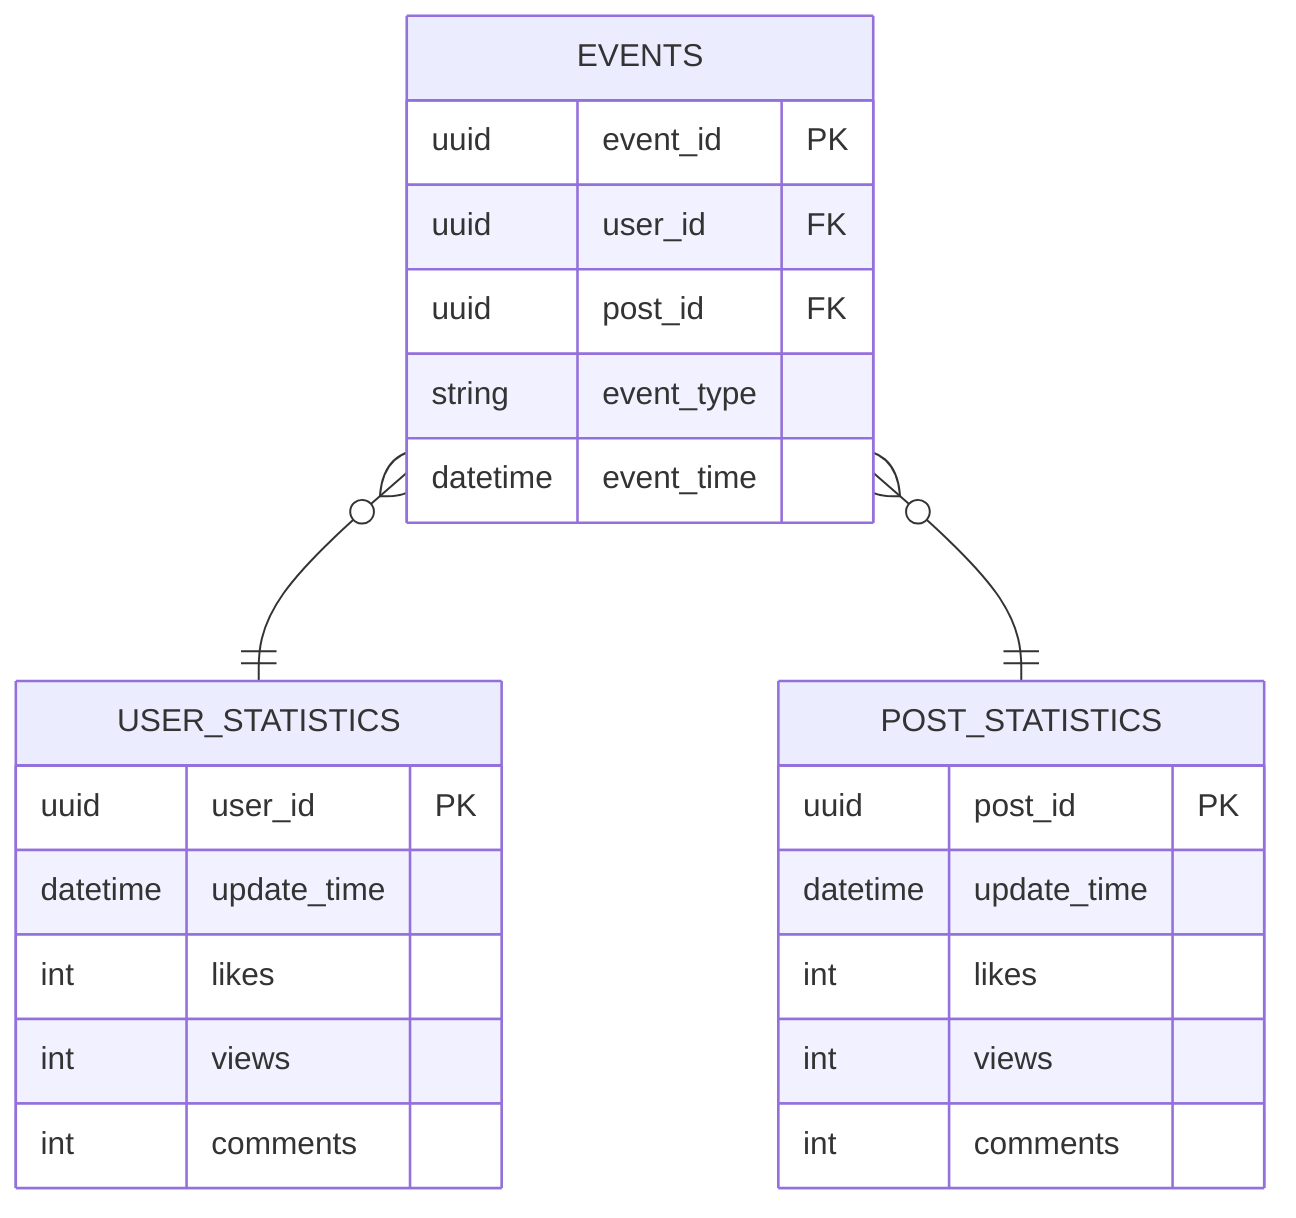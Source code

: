 erDiagram
  EVENTS {
    uuid event_id PK
    uuid user_id FK
    uuid post_id FK
    string event_type
    datetime event_time
  }

  USER_STATISTICS {
    uuid user_id PK
    datetime update_time
    int likes
    int views
    int comments
 }

  POST_STATISTICS {
    uuid post_id PK
    datetime update_time
    int likes
    int views
    int comments
  }

  EVENTS }o--|| USER_STATISTICS : ""
  EVENTS }o--|| POST_STATISTICS : ""